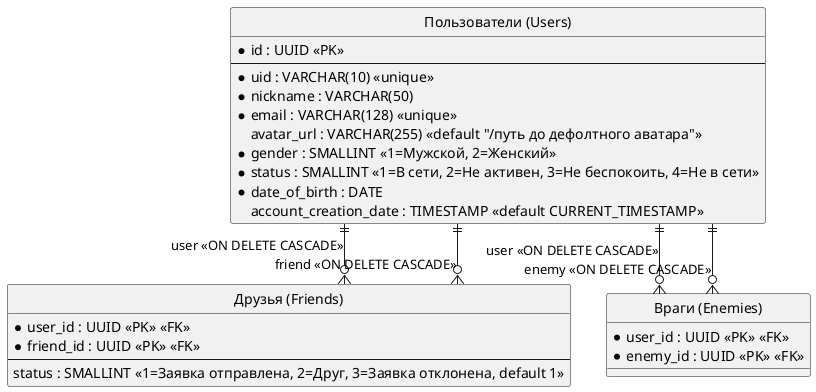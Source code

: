 @startuml UserServiceErd

hide circle
skinparam linetype ortho

entity "Пользователи (Users)" as users {
    * id : UUID <<PK>>
    --
    * uid : VARCHAR(10) <<unique>>
    * nickname : VARCHAR(50)
    * email : VARCHAR(128) <<unique>>
      avatar_url : VARCHAR(255) <<default "/путь до дефолтного аватара">>
    * gender : SMALLINT <<1=Мужской, 2=Женский>>
    * status : SMALLINT <<1=В сети, 2=Не активен, 3=Не беспокоить, 4=Не в сети>>
    * date_of_birth : DATE
      account_creation_date : TIMESTAMP <<default CURRENT_TIMESTAMP>>
}

entity "Друзья (Friends)" as friends {
    * user_id : UUID <<PK>> <<FK>>
    * friend_id : UUID <<PK>> <<FK>>
    --
      status : SMALLINT <<1=Заявка отправлена, 2=Друг, 3=Заявка отклонена, default 1>>
}

entity "Враги (Enemies)" as enemies {
    * user_id : UUID <<PK>> <<FK>>
    * enemy_id : UUID <<PK>> <<FK>>
}

users ||--o{ friends : user <<ON DELETE CASCADE>>
users ||--o{ friends : friend <<ON DELETE CASCADE>>
users ||--o{ enemies : user <<ON DELETE CASCADE>>
users ||--o{ enemies : enemy <<ON DELETE CASCADE>>


@enduml